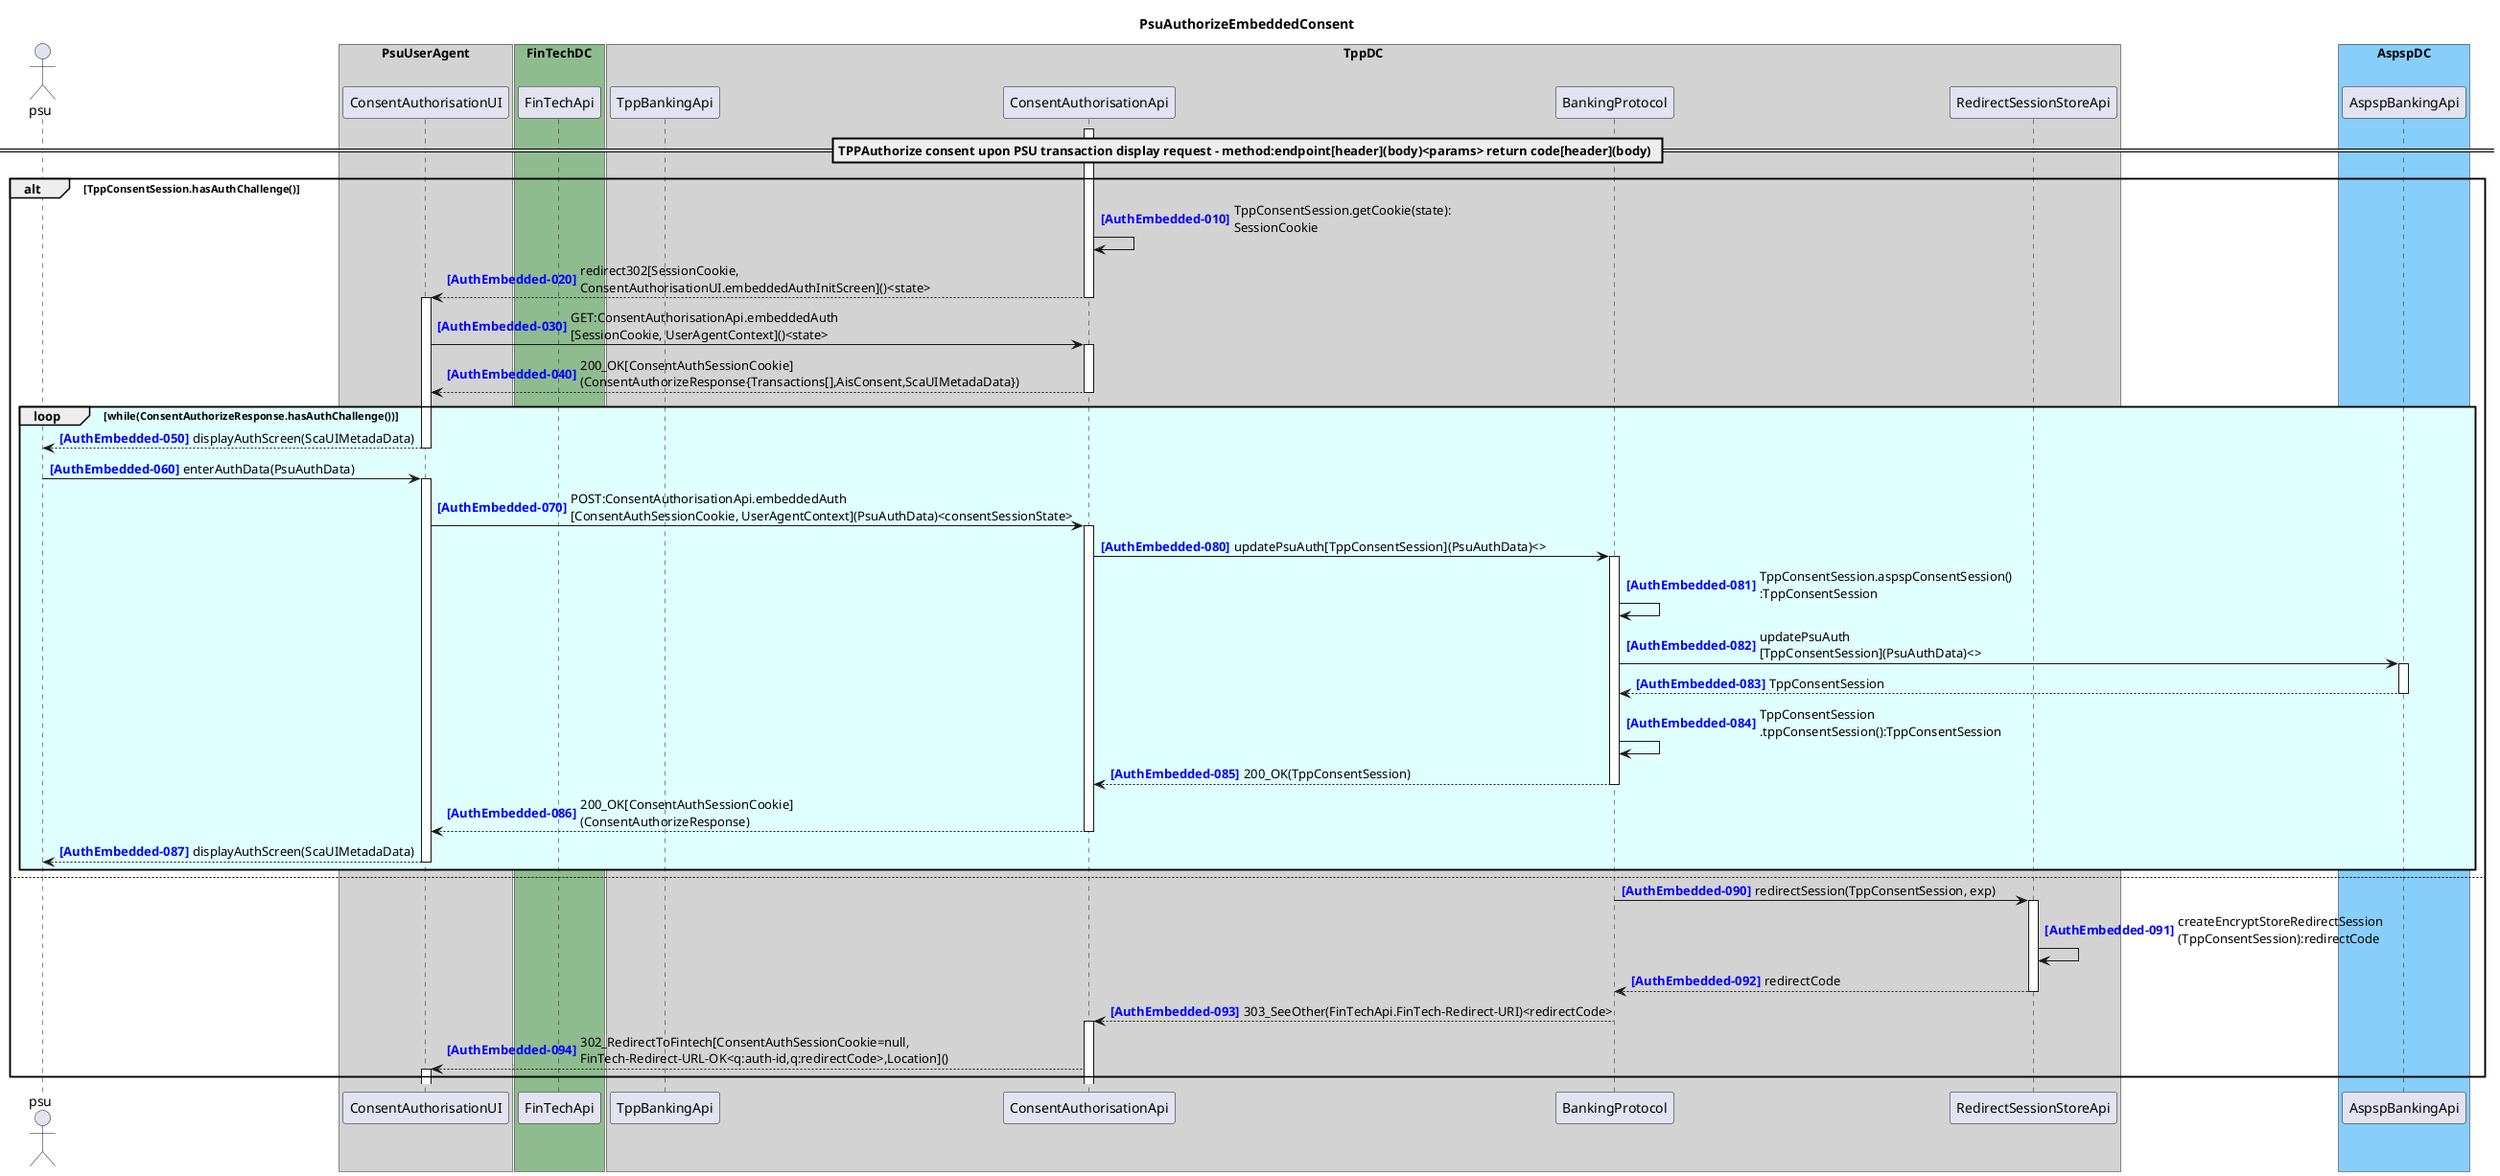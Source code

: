 @startuml
title PsuAuthorizeEmbeddedConsent
autonumber 10 10 "<b><color blue>[AuthEmbedded-000]</color></b>"
actor psu

box "PsuUserAgent" #LightGray
    'participant "FinTechUI" as FinTechUI
    participant "ConsentAuthorisationUI" as ConsentAuthorisationUI
    'participant "OnlineBankingUI" as OnlineBankingUI
end box
box "FinTechDC" #DarkSeaGreen
    participant "FinTechApi" as FinTechApi
end box
box "TppDC" #LightGray
    participant "TppBankingApi" as TppBankingApi
    'participant "TppBankSearchApi" as TppBankSearchApi
    participant "ConsentAuthorisationApi" as ConsentAuthorisationApi

    participant "BankingProtocol" as BankingProtocol
    participant "RedirectSessionStoreApi" as RedirectSessionStoreApi
end box
box "AspspDC" #LightSkyBlue
	participant "AspspBankingApi" as AspspBankingApi
    'participant "OnlineBankingApi" as OnlineBankingApi
end box
== TPPAuthorize consent upon PSU transaction display request - method:endpoint[header](body)<params> return code[header](body) ==
activate ConsentAuthorisationApi
alt TppConsentSession.hasAuthChallenge()
ConsentAuthorisationApi -> ConsentAuthorisationApi : TppConsentSession.getCookie(state):\nSessionCookie
ConsentAuthorisationApi --> ConsentAuthorisationUI : redirect302[SessionCookie,\nConsentAuthorisationUI.embeddedAuthInitScreen]()<state>
deactivate ConsentAuthorisationApi
activate ConsentAuthorisationUI
ConsentAuthorisationUI -> ConsentAuthorisationApi ++ : GET:ConsentAuthorisationApi.embeddedAuth\n[SessionCookie, UserAgentContext]()<state>
return 200_OK[ConsentAuthSessionCookie]\n(ConsentAuthorizeResponse{Transactions[],AisConsent,ScaUIMetadaData})
loop #LightCyan while(ConsentAuthorizeResponse.hasAuthChallenge())
    ConsentAuthorisationUI --> psu : displayAuthScreen(ScaUIMetadaData)
    deactivate ConsentAuthorisationUI
    psu -> ConsentAuthorisationUI ++ : enterAuthData(PsuAuthData)
    ConsentAuthorisationUI -> ConsentAuthorisationApi ++ : POST:ConsentAuthorisationApi.embeddedAuth\n[ConsentAuthSessionCookie, UserAgentContext](PsuAuthData)<consentSessionState>
    autonumber 80 1 "<b><color blue>[AuthEmbedded-000]</color></b>"
    ConsentAuthorisationApi -> BankingProtocol ++ : updatePsuAuth[TppConsentSession](PsuAuthData)<>
    BankingProtocol -> BankingProtocol : TppConsentSession.aspspConsentSession()\n:TppConsentSession
    BankingProtocol -> AspspBankingApi ++ : updatePsuAuth\n[TppConsentSession](PsuAuthData)<>
    return TppConsentSession
    BankingProtocol -> BankingProtocol : TppConsentSession\n.tppConsentSession():TppConsentSession
    return 200_OK(TppConsentSession)
    return 200_OK[ConsentAuthSessionCookie]\n(ConsentAuthorizeResponse)
    return displayAuthScreen(ScaUIMetadaData)
end
else
autonumber 90 1 "<b><color blue>[AuthEmbedded-000]</color></b>"
activate BankingProtocol
BankingProtocol -> RedirectSessionStoreApi ++ : redirectSession(TppConsentSession, exp)
RedirectSessionStoreApi -> RedirectSessionStoreApi : createEncryptStoreRedirectSession\n(TppConsentSession):redirectCode
return redirectCode
BankingProtocol --> ConsentAuthorisationApi ++ : 303_SeeOther(FinTechApi.FinTech-Redirect-URI)<redirectCode>
ConsentAuthorisationApi --> ConsentAuthorisationUI ++ : 302_RedirectToFintech[ConsentAuthSessionCookie=null,\nFinTech-Redirect-URL-OK<q:auth-id,q:redirectCode>,Location]()
end
@enduml
